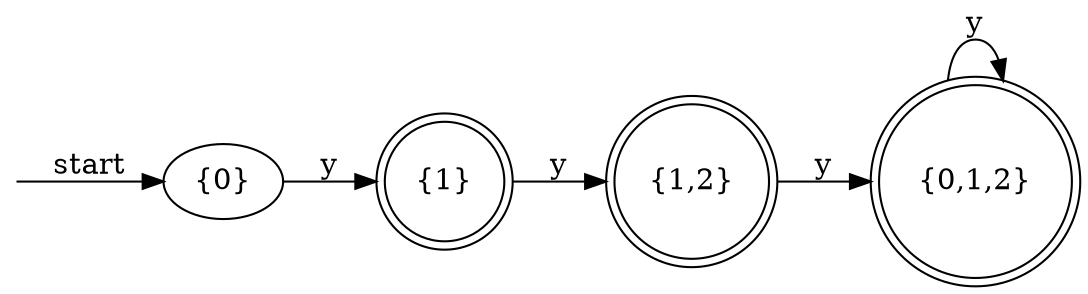 digraph dfa {
    rankdir = LR;
    __start [style = invis, shape = point];
    __start -> "{0}" [ label = "start" ];
    node [shape = doublecircle]; "{1}" "{1,2}" "{0,1,2}"
    node [shape = circle];
    "{0}" -> "{1}" [ label = "y" ];
    "{1}" -> "{1,2}" [ label = "y" ];
    "{1,2}" -> "{0,1,2}" [ label = "y" ];
    "{0,1,2}" -> "{0,1,2}" [ label = "y" ];
}

